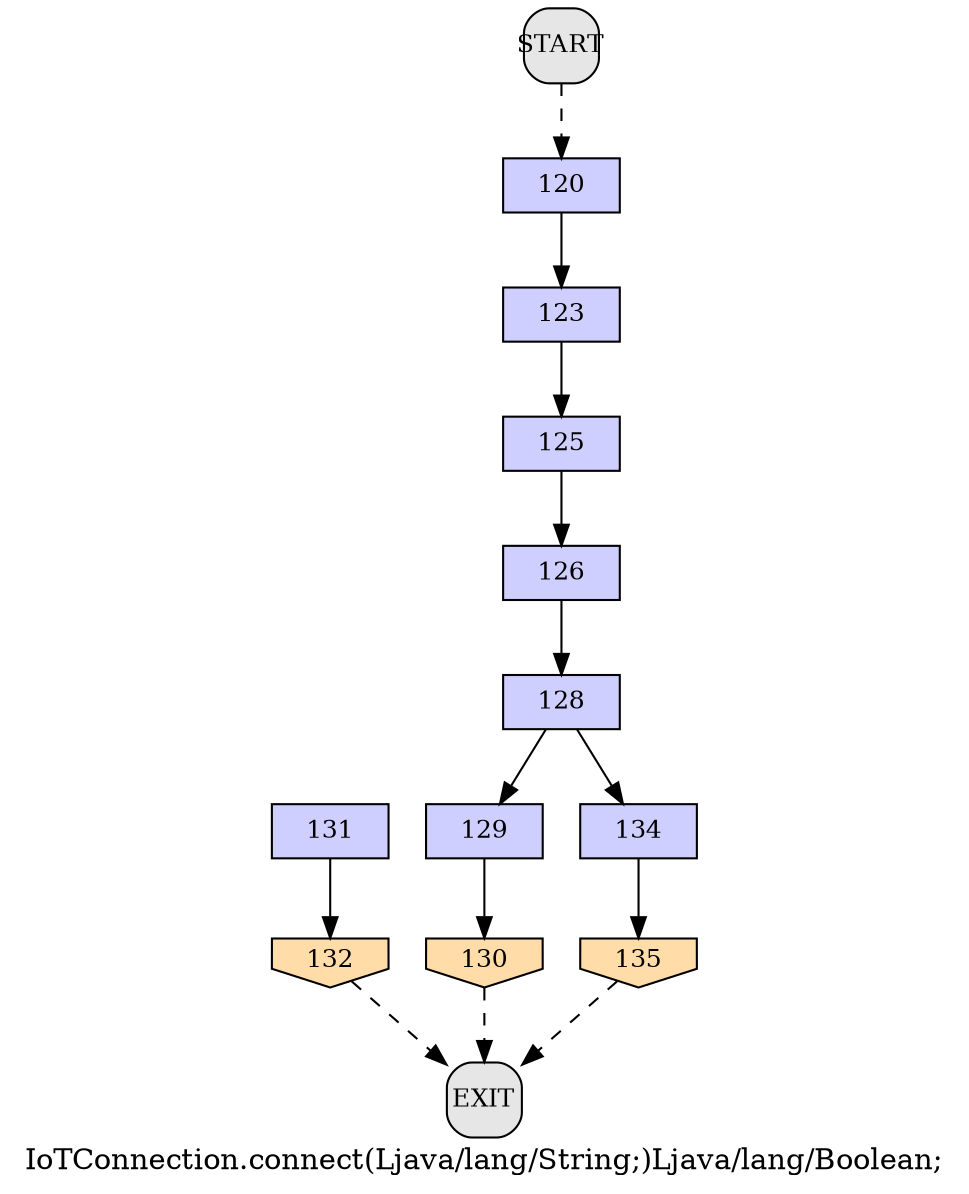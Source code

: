/* --------------------------------------------------- */
/* Generated by Dr. Garbage Control Flow Graph Factory */
/* http://www.drgarbage.com                            */
/* Version: 4.5.0.201508311741                         */
/* Retrieved on: 2015-12-01 08:09:23.643               */
/* --------------------------------------------------- */
digraph "IoTConnection.connect(Ljava/lang/String;)Ljava/lang/Boolean;" {
 graph [label="IoTConnection.connect(Ljava/lang/String;)Ljava/lang/Boolean;"];
 2 [label="120", shape=box, style=filled, fillcolor="#CECEFF", fixedsize=true, fontsize=12, width=0.78, height=0.36 ]
 3 [label="123", shape=box, style=filled, fillcolor="#CECEFF", fixedsize=true, fontsize=12, width=0.78, height=0.36 ]
 4 [label="125", shape=box, style=filled, fillcolor="#CECEFF", fixedsize=true, fontsize=12, width=0.78, height=0.36 ]
 5 [label="126", shape=box, style=filled, fillcolor="#CECEFF", fixedsize=true, fontsize=12, width=0.78, height=0.36 ]
 6 [label="128", shape=box, style=filled, fillcolor="#CECEFF", fixedsize=true, fontsize=12, width=0.78, height=0.36 ]
 7 [label="129", shape=box, style=filled, fillcolor="#CECEFF", fixedsize=true, fontsize=12, width=0.78, height=0.36 ]
 8 [label="130", shape=invhouse, style=filled, fillcolor="#FFDCA8", fixedsize=true, fontsize=12, width=0.78, height=0.36 ]
 9 [label="131", shape=box, style=filled, fillcolor="#CECEFF", fixedsize=true, fontsize=12, width=0.78, height=0.36 ]
 10 [label="132", shape=invhouse, style=filled, fillcolor="#FFDCA8", fixedsize=true, fontsize=12, width=0.78, height=0.36 ]
 11 [label="134", shape=box, style=filled, fillcolor="#CECEFF", fixedsize=true, fontsize=12, width=0.78, height=0.36 ]
 12 [label="135", shape=invhouse, style=filled, fillcolor="#FFDCA8", fixedsize=true, fontsize=12, width=0.78, height=0.36 ]
 13 [label="START", shape=box, style="filled, rounded", fillcolor="#E6E6E6", fixedsize=true, fontsize=12, width=0.5, height=0.5 ]
 14 [label="EXIT", shape=box, style="filled, rounded", fillcolor="#E6E6E6", fixedsize=true, fontsize=12, width=0.5, height=0.5 ]
 13 -> 2 [label="", style=dashed ]
 2 -> 3 [label="", style=solid ]
 3 -> 4 [label="", style=solid ]
 4 -> 5 [label="", style=solid ]
 5 -> 6 [label="", style=solid ]
 6 -> 7 [label="", style=solid ]
 7 -> 8 [label="", style=solid ]
 9 -> 10 [label="", style=solid ]
 6 -> 11 [label="", style=solid ]
 11 -> 12 [label="", style=solid ]
 8 -> 14 [label="", style=dashed ]
 10 -> 14 [label="", style=dashed ]
 12 -> 14 [label="", style=dashed ]
}
